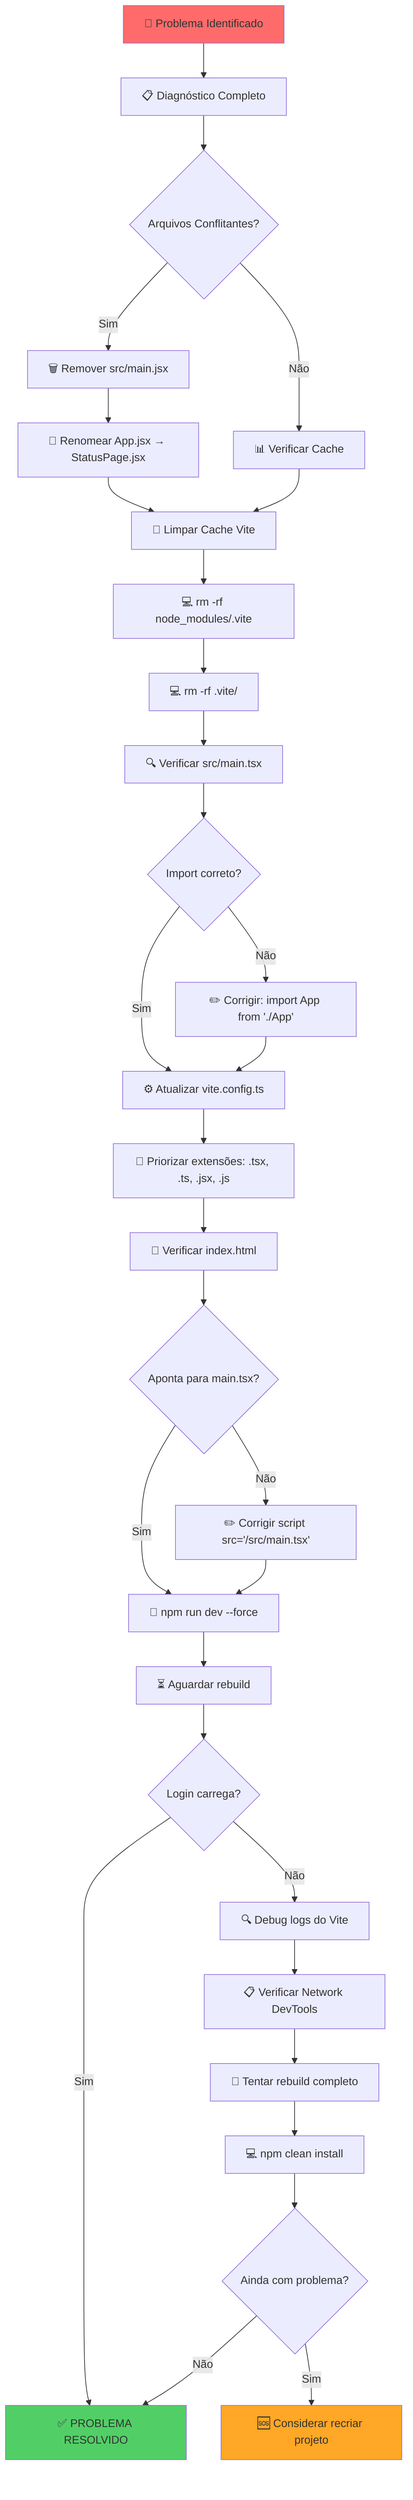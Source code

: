 graph TD
    A[🚨 Problema Identificado] --> B[📋 Diagnóstico Completo]
    
    B --> C{Arquivos Conflitantes?}
    C -->|Sim| D[🗑️ Remover src/main.jsx]
    C -->|Não| E[📊 Verificar Cache]
    
    D --> F[📝 Renomear App.jsx → StatusPage.jsx]
    F --> G[🧹 Limpar Cache Vite]
    
    E --> G
    G --> H[💻 rm -rf node_modules/.vite]
    H --> I[💻 rm -rf .vite/]
    
    I --> J[🔍 Verificar src/main.tsx]
    J --> K{Import correto?}
    K -->|Não| L[✏️ Corrigir: import App from './App']
    K -->|Sim| M[⚙️ Atualizar vite.config.ts]
    
    L --> M
    M --> N[📝 Priorizar extensões: .tsx, .ts, .jsx, .js]
    N --> O[🔧 Verificar index.html]
    
    O --> P{Aponta para main.tsx?}
    P -->|Não| Q[✏️ Corrigir script src='/src/main.tsx']
    P -->|Sim| R[🚀 npm run dev --force]
    
    Q --> R
    R --> S[⏳ Aguardar rebuild]
    S --> T{Login carrega?}
    
    T -->|Sim| U[✅ PROBLEMA RESOLVIDO]
    T -->|Não| V[🔍 Debug logs do Vite]
    
    V --> W[📋 Verificar Network DevTools]
    W --> X[🔄 Tentar rebuild completo]
    X --> Y[💻 npm clean install]
    Y --> Z{Ainda com problema?}
    
    Z -->|Sim| AA[🆘 Considerar recriar projeto]
    Z -->|Não| U
    
    style A fill:#ff6b6b
    style U fill:#51cf66
    style AA fill:#ffa726